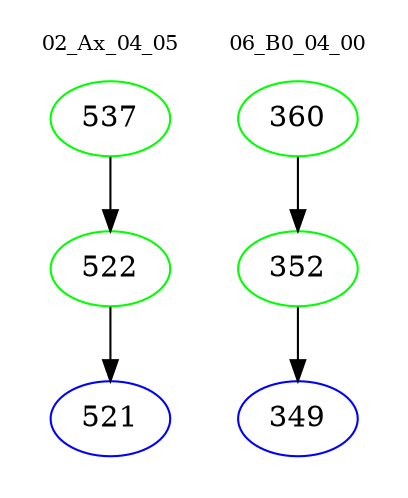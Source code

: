 digraph{
subgraph cluster_0 {
color = white
label = "02_Ax_04_05";
fontsize=10;
T0_537 [label="537", color="green"]
T0_537 -> T0_522 [color="black"]
T0_522 [label="522", color="green"]
T0_522 -> T0_521 [color="black"]
T0_521 [label="521", color="blue"]
}
subgraph cluster_1 {
color = white
label = "06_B0_04_00";
fontsize=10;
T1_360 [label="360", color="green"]
T1_360 -> T1_352 [color="black"]
T1_352 [label="352", color="green"]
T1_352 -> T1_349 [color="black"]
T1_349 [label="349", color="blue"]
}
}
